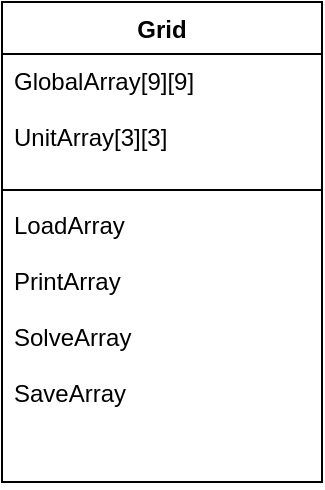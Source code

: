 <mxfile version="20.2.3" type="device"><diagram id="C5RBs43oDa-KdzZeNtuy" name="Page-1"><mxGraphModel dx="702" dy="857" grid="1" gridSize="10" guides="1" tooltips="1" connect="1" arrows="1" fold="1" page="1" pageScale="1" pageWidth="827" pageHeight="1169" math="0" shadow="0"><root><mxCell id="WIyWlLk6GJQsqaUBKTNV-0"/><mxCell id="WIyWlLk6GJQsqaUBKTNV-1" parent="WIyWlLk6GJQsqaUBKTNV-0"/><mxCell id="Lvw294QW3-Q9RU8OAicC-4" value="Grid" style="swimlane;fontStyle=1;align=center;verticalAlign=top;childLayout=stackLayout;horizontal=1;startSize=26;horizontalStack=0;resizeParent=1;resizeParentMax=0;resizeLast=0;collapsible=1;marginBottom=0;" parent="WIyWlLk6GJQsqaUBKTNV-1" vertex="1"><mxGeometry x="220" y="120" width="160" height="240" as="geometry"/></mxCell><mxCell id="Lvw294QW3-Q9RU8OAicC-5" value="GlobalArray[9][9]&#10;&#10;UnitArray[3][3]" style="text;strokeColor=none;fillColor=none;align=left;verticalAlign=top;spacingLeft=4;spacingRight=4;overflow=hidden;rotatable=0;points=[[0,0.5],[1,0.5]];portConstraint=eastwest;" parent="Lvw294QW3-Q9RU8OAicC-4" vertex="1"><mxGeometry y="26" width="160" height="64" as="geometry"/></mxCell><mxCell id="Lvw294QW3-Q9RU8OAicC-6" value="" style="line;strokeWidth=1;fillColor=none;align=left;verticalAlign=middle;spacingTop=-1;spacingLeft=3;spacingRight=3;rotatable=0;labelPosition=right;points=[];portConstraint=eastwest;" parent="Lvw294QW3-Q9RU8OAicC-4" vertex="1"><mxGeometry y="90" width="160" height="8" as="geometry"/></mxCell><mxCell id="Lvw294QW3-Q9RU8OAicC-7" value="LoadArray&#10;&#10;PrintArray&#10;&#10;SolveArray&#10;&#10;SaveArray" style="text;strokeColor=none;fillColor=none;align=left;verticalAlign=top;spacingLeft=4;spacingRight=4;overflow=hidden;rotatable=0;points=[[0,0.5],[1,0.5]];portConstraint=eastwest;" parent="Lvw294QW3-Q9RU8OAicC-4" vertex="1"><mxGeometry y="98" width="160" height="142" as="geometry"/></mxCell></root></mxGraphModel></diagram></mxfile>